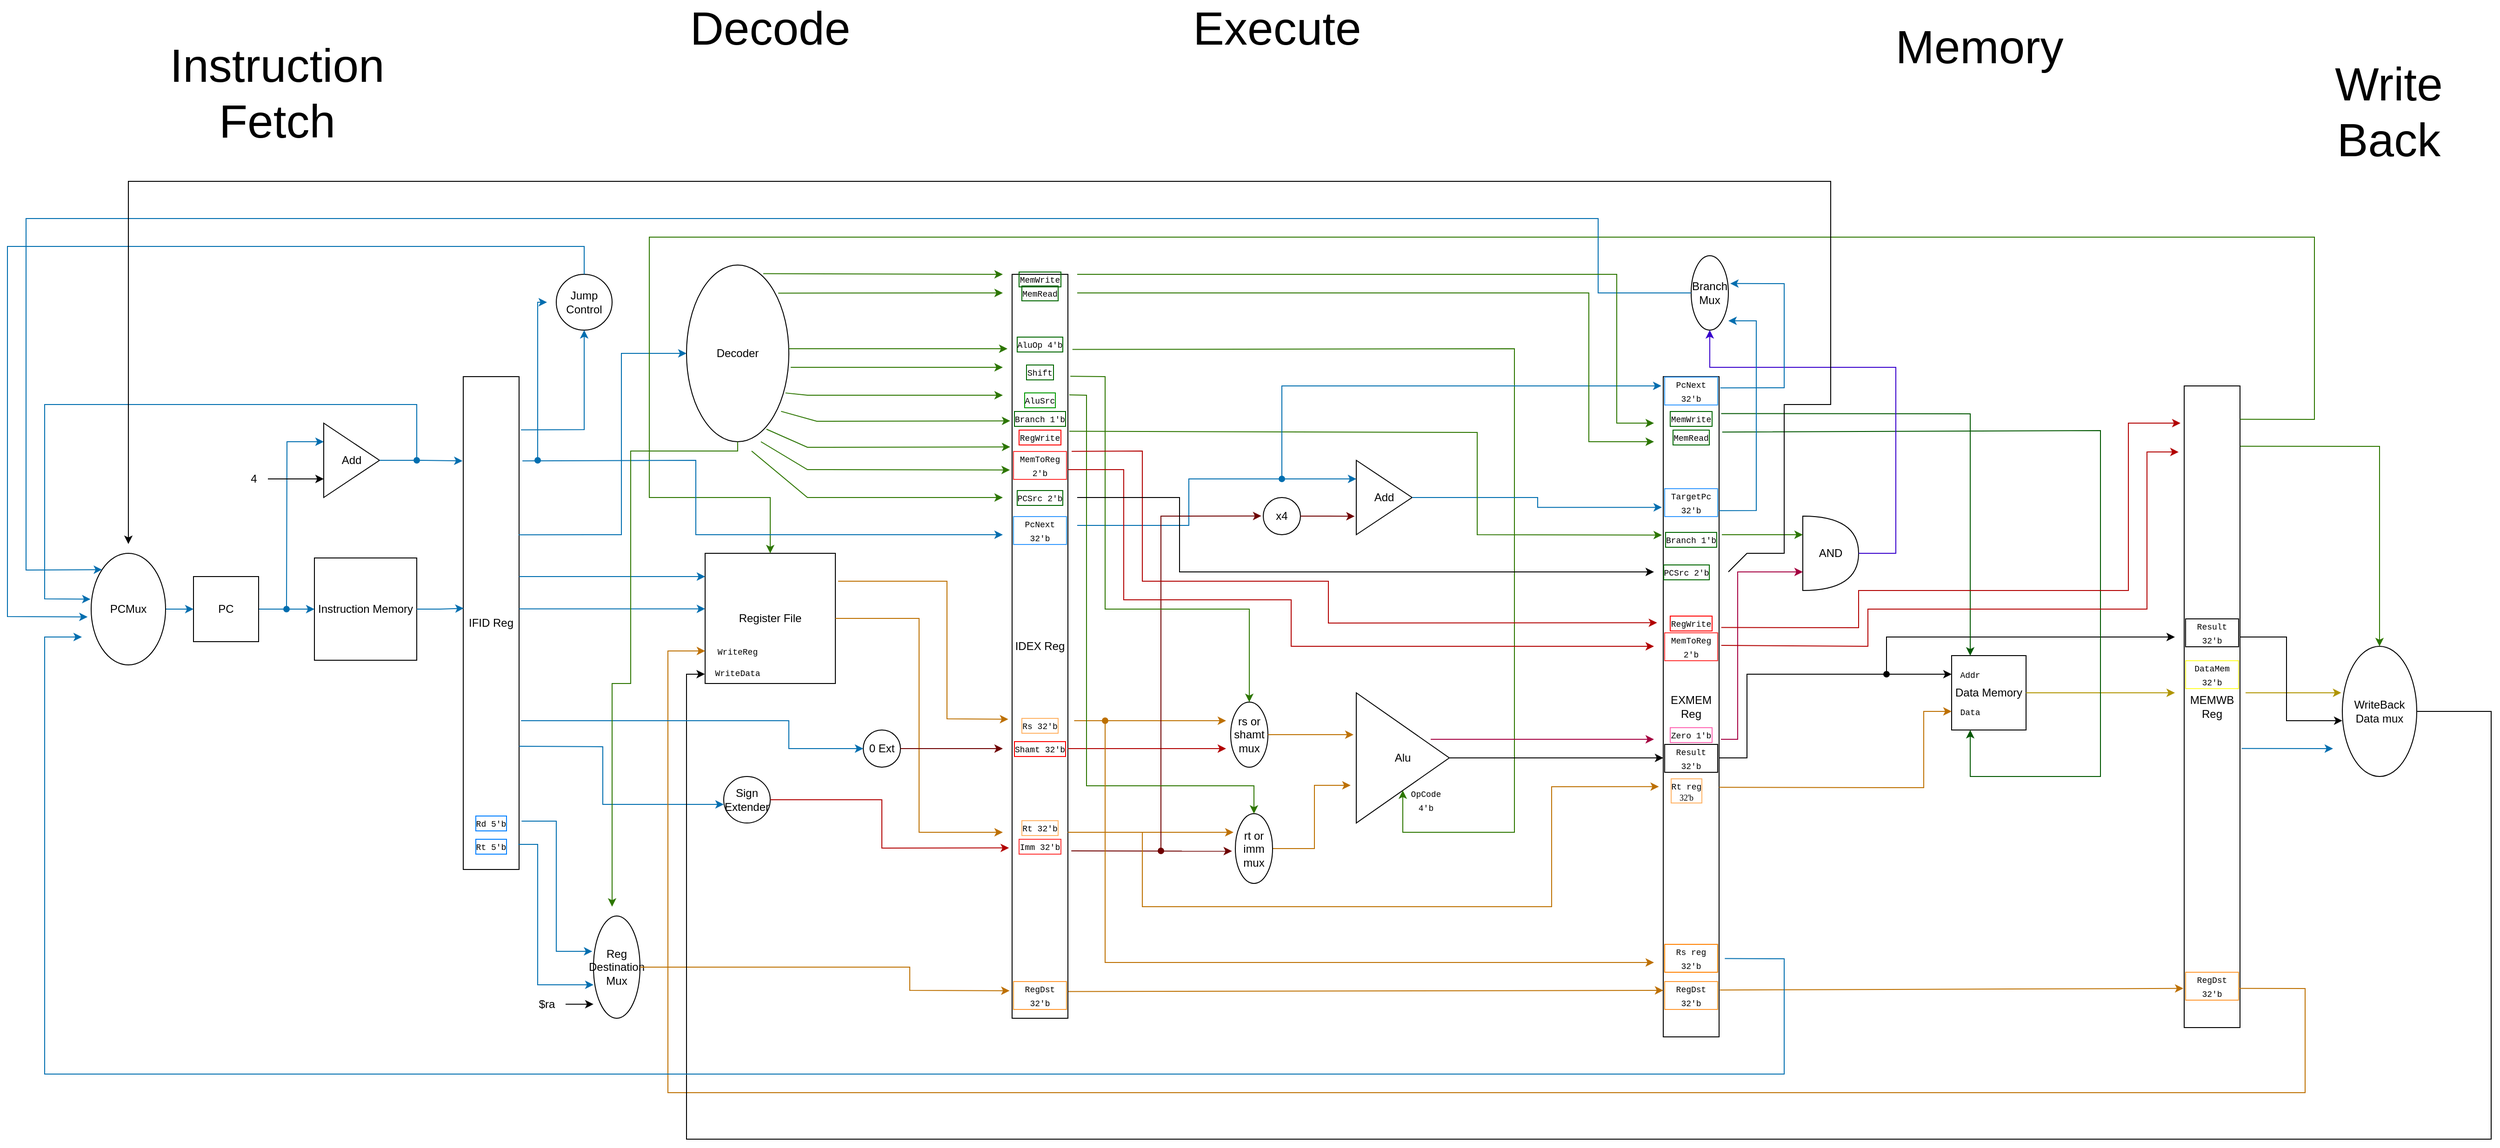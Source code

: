 <mxfile version="24.7.17">
  <diagram name="Page-1" id="n1oxfcXolz-onObx1pRa">
    <mxGraphModel dx="2570" dy="1928" grid="1" gridSize="10" guides="1" tooltips="1" connect="1" arrows="1" fold="1" page="1" pageScale="1" pageWidth="850" pageHeight="1100" math="0" shadow="0">
      <root>
        <mxCell id="0" />
        <mxCell id="1" parent="0" />
        <mxCell id="0IeqfxsVQHbe3LIM8bNj-39" style="edgeStyle=orthogonalEdgeStyle;rounded=0;orthogonalLoop=1;jettySize=auto;html=1;exitX=1;exitY=0.5;exitDx=0;exitDy=0;entryX=0;entryY=0.5;entryDx=0;entryDy=0;fillColor=#1ba1e2;strokeColor=#006EAF;" parent="1" source="0IeqfxsVQHbe3LIM8bNj-1" target="0IeqfxsVQHbe3LIM8bNj-2" edge="1">
          <mxGeometry relative="1" as="geometry" />
        </mxCell>
        <mxCell id="0IeqfxsVQHbe3LIM8bNj-1" value="PC" style="whiteSpace=wrap;html=1;aspect=fixed;" parent="1" vertex="1">
          <mxGeometry x="140" y="245" width="70" height="70" as="geometry" />
        </mxCell>
        <mxCell id="0IeqfxsVQHbe3LIM8bNj-2" value="Instruction Memory" style="whiteSpace=wrap;html=1;aspect=fixed;" parent="1" vertex="1">
          <mxGeometry x="270" y="225" width="110" height="110" as="geometry" />
        </mxCell>
        <mxCell id="0IeqfxsVQHbe3LIM8bNj-41" style="edgeStyle=orthogonalEdgeStyle;rounded=0;orthogonalLoop=1;jettySize=auto;html=1;exitX=0;exitY=0.25;exitDx=0;exitDy=0;endArrow=oval;endFill=1;startArrow=classic;startFill=1;fillColor=#1ba1e2;strokeColor=#006EAF;" parent="1" source="0IeqfxsVQHbe3LIM8bNj-3" edge="1">
          <mxGeometry relative="1" as="geometry">
            <mxPoint x="240" y="280" as="targetPoint" />
          </mxGeometry>
        </mxCell>
        <mxCell id="0IeqfxsVQHbe3LIM8bNj-42" style="edgeStyle=orthogonalEdgeStyle;rounded=0;orthogonalLoop=1;jettySize=auto;html=1;exitX=0;exitY=0.75;exitDx=0;exitDy=0;endArrow=none;endFill=0;startArrow=classic;startFill=1;" parent="1" source="0IeqfxsVQHbe3LIM8bNj-3" target="0IeqfxsVQHbe3LIM8bNj-43" edge="1">
          <mxGeometry relative="1" as="geometry">
            <mxPoint x="220" y="140.0" as="targetPoint" />
          </mxGeometry>
        </mxCell>
        <mxCell id="0IeqfxsVQHbe3LIM8bNj-3" value="Add" style="triangle;whiteSpace=wrap;html=1;" parent="1" vertex="1">
          <mxGeometry x="280" y="80" width="60" height="80" as="geometry" />
        </mxCell>
        <mxCell id="0IeqfxsVQHbe3LIM8bNj-44" style="edgeStyle=orthogonalEdgeStyle;rounded=0;orthogonalLoop=1;jettySize=auto;html=1;exitX=0.5;exitY=0;exitDx=0;exitDy=0;entryX=0;entryY=0.5;entryDx=0;entryDy=0;fillColor=#1ba1e2;strokeColor=#006EAF;" parent="1" source="0IeqfxsVQHbe3LIM8bNj-4" target="0IeqfxsVQHbe3LIM8bNj-1" edge="1">
          <mxGeometry relative="1" as="geometry" />
        </mxCell>
        <mxCell id="0IeqfxsVQHbe3LIM8bNj-4" value="PCMux" style="ellipse;whiteSpace=wrap;html=1;direction=south;" parent="1" vertex="1">
          <mxGeometry x="30" y="220" width="80" height="120" as="geometry" />
        </mxCell>
        <mxCell id="0IeqfxsVQHbe3LIM8bNj-6" value="IFID Reg" style="rounded=0;whiteSpace=wrap;html=1;direction=south;" parent="1" vertex="1">
          <mxGeometry x="430" y="30" width="60" height="530" as="geometry" />
        </mxCell>
        <mxCell id="0IeqfxsVQHbe3LIM8bNj-7" value="Register File" style="whiteSpace=wrap;html=1;aspect=fixed;" parent="1" vertex="1">
          <mxGeometry x="690" y="220" width="140" height="140" as="geometry" />
        </mxCell>
        <mxCell id="0IeqfxsVQHbe3LIM8bNj-8" value="Sign Extender" style="ellipse;whiteSpace=wrap;html=1;aspect=fixed;" parent="1" vertex="1">
          <mxGeometry x="710" y="460" width="50" height="50" as="geometry" />
        </mxCell>
        <mxCell id="0IeqfxsVQHbe3LIM8bNj-9" value="Reg Destination Mux" style="ellipse;whiteSpace=wrap;html=1;direction=south;" parent="1" vertex="1">
          <mxGeometry x="570" y="610" width="50" height="110" as="geometry" />
        </mxCell>
        <mxCell id="0IeqfxsVQHbe3LIM8bNj-11" value="Decoder" style="ellipse;whiteSpace=wrap;html=1;direction=south;" parent="1" vertex="1">
          <mxGeometry x="670" y="-90" width="110" height="190" as="geometry" />
        </mxCell>
        <mxCell id="0IeqfxsVQHbe3LIM8bNj-12" value="IDEX Reg" style="rounded=0;whiteSpace=wrap;html=1;direction=south;" parent="1" vertex="1">
          <mxGeometry x="1020" y="-80" width="60" height="800" as="geometry" />
        </mxCell>
        <mxCell id="0IeqfxsVQHbe3LIM8bNj-13" value="Add" style="triangle;whiteSpace=wrap;html=1;" parent="1" vertex="1">
          <mxGeometry x="1390" y="120" width="60" height="80" as="geometry" />
        </mxCell>
        <mxCell id="0IeqfxsVQHbe3LIM8bNj-14" value="Alu" style="triangle;whiteSpace=wrap;html=1;" parent="1" vertex="1">
          <mxGeometry x="1390" y="370" width="100" height="140" as="geometry" />
        </mxCell>
        <mxCell id="0IeqfxsVQHbe3LIM8bNj-68" style="edgeStyle=orthogonalEdgeStyle;rounded=0;orthogonalLoop=1;jettySize=auto;html=1;exitX=0.5;exitY=0;exitDx=0;exitDy=0;entryX=-0.061;entryY=0.711;entryDx=0;entryDy=0;entryPerimeter=0;fillColor=#f0a30a;strokeColor=#BD7000;" parent="1" source="0IeqfxsVQHbe3LIM8bNj-16" target="0IeqfxsVQHbe3LIM8bNj-14" edge="1">
          <mxGeometry relative="1" as="geometry">
            <mxPoint x="1340" y="470" as="targetPoint" />
          </mxGeometry>
        </mxCell>
        <mxCell id="0IeqfxsVQHbe3LIM8bNj-16" value="rt or imm mux" style="ellipse;whiteSpace=wrap;html=1;direction=south;" parent="1" vertex="1">
          <mxGeometry x="1260" y="500" width="40" height="75" as="geometry" />
        </mxCell>
        <mxCell id="0IeqfxsVQHbe3LIM8bNj-17" value="rs or shamt mux" style="ellipse;whiteSpace=wrap;html=1;direction=south;" parent="1" vertex="1">
          <mxGeometry x="1255" y="380" width="40" height="70" as="geometry" />
        </mxCell>
        <mxCell id="0IeqfxsVQHbe3LIM8bNj-18" value="x4" style="ellipse;whiteSpace=wrap;html=1;aspect=fixed;" parent="1" vertex="1">
          <mxGeometry x="1290" y="160" width="40" height="40" as="geometry" />
        </mxCell>
        <mxCell id="0IeqfxsVQHbe3LIM8bNj-20" value="EXMEM Reg" style="rounded=0;whiteSpace=wrap;html=1;direction=south;" parent="1" vertex="1">
          <mxGeometry x="1720" y="30" width="60" height="710" as="geometry" />
        </mxCell>
        <mxCell id="0IeqfxsVQHbe3LIM8bNj-21" value="Data Memory" style="whiteSpace=wrap;html=1;aspect=fixed;" parent="1" vertex="1">
          <mxGeometry x="2030" y="330" width="80" height="80" as="geometry" />
        </mxCell>
        <mxCell id="0IeqfxsVQHbe3LIM8bNj-24" value="AND" style="shape=or;whiteSpace=wrap;html=1;" parent="1" vertex="1">
          <mxGeometry x="1870" y="180" width="60" height="80" as="geometry" />
        </mxCell>
        <mxCell id="0IeqfxsVQHbe3LIM8bNj-26" value="MEMWB Reg" style="rounded=0;whiteSpace=wrap;html=1;direction=south;" parent="1" vertex="1">
          <mxGeometry x="2280" y="40" width="60" height="690" as="geometry" />
        </mxCell>
        <mxCell id="0IeqfxsVQHbe3LIM8bNj-27" value="WriteBack Data mux" style="ellipse;whiteSpace=wrap;html=1;direction=south;" parent="1" vertex="1">
          <mxGeometry x="2450" y="320" width="80" height="140" as="geometry" />
        </mxCell>
        <mxCell id="0IeqfxsVQHbe3LIM8bNj-28" value="&lt;font style=&quot;font-size: 50px;&quot;&gt;Instruction Fetch&lt;/font&gt;&lt;span style=&quot;color: rgba(0, 0, 0, 0); font-family: monospace; font-size: 0px; text-align: start; text-wrap: nowrap;&quot;&gt;%3CmxGraphModel%3E%3Croot%3E%3CmxCell%20id%3D%220%22%2F%3E%3CmxCell%20id%3D%221%22%20parent%3D%220%22%2F%3E%3CmxCell%20id%3D%222%22%20value%3D%22%22%20style%3D%22ellipse%3BwhiteSpace%3Dwrap%3Bhtml%3D1%3Bdirection%3Dsouth%3B%22%20vertex%3D%221%22%20parent%3D%221%22%3E%3CmxGeometry%20x%3D%221250%22%20y%3D%22320%22%20width%3D%2250%22%20height%3D%2290%22%20as%3D%22geometry%22%2F%3E%3C%2FmxCell%3E%3C%2Froot%3E%3C%2FmxGraphModel%3E&lt;/span&gt;" style="text;html=1;align=center;verticalAlign=middle;whiteSpace=wrap;rounded=0;" parent="1" vertex="1">
          <mxGeometry x="200" y="-290" width="60" height="30" as="geometry" />
        </mxCell>
        <mxCell id="0IeqfxsVQHbe3LIM8bNj-29" value="&lt;span style=&quot;font-size: 50px;&quot;&gt;Decode&lt;/span&gt;" style="text;html=1;align=center;verticalAlign=middle;whiteSpace=wrap;rounded=0;" parent="1" vertex="1">
          <mxGeometry x="730" y="-360" width="60" height="30" as="geometry" />
        </mxCell>
        <mxCell id="0IeqfxsVQHbe3LIM8bNj-31" value="&lt;span style=&quot;font-size: 50px;&quot;&gt;Execute&lt;/span&gt;" style="text;html=1;align=center;verticalAlign=middle;whiteSpace=wrap;rounded=0;" parent="1" vertex="1">
          <mxGeometry x="1275" y="-360" width="60" height="30" as="geometry" />
        </mxCell>
        <mxCell id="0IeqfxsVQHbe3LIM8bNj-32" value="&lt;span style=&quot;font-size: 50px;&quot;&gt;Memory&lt;/span&gt;" style="text;html=1;align=center;verticalAlign=middle;whiteSpace=wrap;rounded=0;" parent="1" vertex="1">
          <mxGeometry x="2030" y="-340" width="60" height="30" as="geometry" />
        </mxCell>
        <mxCell id="0IeqfxsVQHbe3LIM8bNj-35" value="&lt;span style=&quot;font-size: 50px;&quot;&gt;Write Back&lt;/span&gt;" style="text;html=1;align=center;verticalAlign=middle;whiteSpace=wrap;rounded=0;" parent="1" vertex="1">
          <mxGeometry x="2470" y="-270" width="60" height="30" as="geometry" />
        </mxCell>
        <mxCell id="0IeqfxsVQHbe3LIM8bNj-43" value="4" style="text;html=1;align=center;verticalAlign=middle;whiteSpace=wrap;rounded=0;" parent="1" vertex="1">
          <mxGeometry x="190" y="130" width="30" height="20" as="geometry" />
        </mxCell>
        <mxCell id="0IeqfxsVQHbe3LIM8bNj-45" style="edgeStyle=orthogonalEdgeStyle;rounded=0;orthogonalLoop=1;jettySize=auto;html=1;exitX=1;exitY=0.5;exitDx=0;exitDy=0;entryX=0.47;entryY=0.993;entryDx=0;entryDy=0;entryPerimeter=0;fillColor=#1ba1e2;strokeColor=#006EAF;" parent="1" source="0IeqfxsVQHbe3LIM8bNj-2" target="0IeqfxsVQHbe3LIM8bNj-6" edge="1">
          <mxGeometry relative="1" as="geometry" />
        </mxCell>
        <mxCell id="0IeqfxsVQHbe3LIM8bNj-46" style="edgeStyle=orthogonalEdgeStyle;rounded=0;orthogonalLoop=1;jettySize=auto;html=1;exitX=1;exitY=0.5;exitDx=0;exitDy=0;entryX=0.171;entryY=1.014;entryDx=0;entryDy=0;entryPerimeter=0;fillColor=#1ba1e2;strokeColor=#006EAF;" parent="1" source="0IeqfxsVQHbe3LIM8bNj-3" target="0IeqfxsVQHbe3LIM8bNj-6" edge="1">
          <mxGeometry relative="1" as="geometry" />
        </mxCell>
        <mxCell id="0IeqfxsVQHbe3LIM8bNj-47" value="" style="endArrow=classic;html=1;rounded=0;fillColor=#1ba1e2;strokeColor=#006EAF;" parent="1" edge="1">
          <mxGeometry width="50" height="50" relative="1" as="geometry">
            <mxPoint x="490" y="245" as="sourcePoint" />
            <mxPoint x="690" y="245" as="targetPoint" />
          </mxGeometry>
        </mxCell>
        <mxCell id="0IeqfxsVQHbe3LIM8bNj-48" value="" style="endArrow=classic;html=1;rounded=0;fillColor=#1ba1e2;strokeColor=#006EAF;" parent="1" edge="1">
          <mxGeometry width="50" height="50" relative="1" as="geometry">
            <mxPoint x="490" y="279.7" as="sourcePoint" />
            <mxPoint x="690" y="279.7" as="targetPoint" />
          </mxGeometry>
        </mxCell>
        <mxCell id="0IeqfxsVQHbe3LIM8bNj-49" value="" style="endArrow=classic;html=1;rounded=0;exitX=0.902;exitY=-0.045;exitDx=0;exitDy=0;exitPerimeter=0;entryX=0.346;entryY=1.026;entryDx=0;entryDy=0;entryPerimeter=0;fillColor=#1ba1e2;strokeColor=#006EAF;" parent="1" source="0IeqfxsVQHbe3LIM8bNj-6" target="0IeqfxsVQHbe3LIM8bNj-9" edge="1">
          <mxGeometry width="50" height="50" relative="1" as="geometry">
            <mxPoint x="650" y="530" as="sourcePoint" />
            <mxPoint x="700" y="480" as="targetPoint" />
            <Array as="points">
              <mxPoint x="530" y="508" />
              <mxPoint x="530" y="648" />
            </Array>
          </mxGeometry>
        </mxCell>
        <mxCell id="0IeqfxsVQHbe3LIM8bNj-50" value="" style="endArrow=classic;html=1;rounded=0;exitX=0.949;exitY=0.014;exitDx=0;exitDy=0;exitPerimeter=0;fillColor=#1ba1e2;strokeColor=#006EAF;" parent="1" source="0IeqfxsVQHbe3LIM8bNj-6" edge="1">
          <mxGeometry width="50" height="50" relative="1" as="geometry">
            <mxPoint x="490" y="550" as="sourcePoint" />
            <mxPoint x="570" y="684" as="targetPoint" />
            <Array as="points">
              <mxPoint x="510" y="533" />
              <mxPoint x="510" y="684" />
            </Array>
          </mxGeometry>
        </mxCell>
        <mxCell id="0IeqfxsVQHbe3LIM8bNj-52" value="$ra" style="text;html=1;align=center;verticalAlign=middle;whiteSpace=wrap;rounded=0;" parent="1" vertex="1">
          <mxGeometry x="490" y="690" width="60" height="30" as="geometry" />
        </mxCell>
        <mxCell id="0IeqfxsVQHbe3LIM8bNj-53" value="" style="endArrow=classic;html=1;rounded=0;entryX=0;entryY=1;entryDx=0;entryDy=0;" parent="1" edge="1">
          <mxGeometry width="50" height="50" relative="1" as="geometry">
            <mxPoint x="540" y="704.83" as="sourcePoint" />
            <mxPoint x="570" y="704.83" as="targetPoint" />
            <Array as="points">
              <mxPoint x="550" y="704.83" />
            </Array>
          </mxGeometry>
        </mxCell>
        <mxCell id="0IeqfxsVQHbe3LIM8bNj-54" value="" style="endArrow=classic;html=1;rounded=0;exitX=0.75;exitY=0;exitDx=0;exitDy=0;fillColor=#1ba1e2;strokeColor=#006EAF;" parent="1" source="0IeqfxsVQHbe3LIM8bNj-6" edge="1">
          <mxGeometry width="50" height="50" relative="1" as="geometry">
            <mxPoint x="660" y="540" as="sourcePoint" />
            <mxPoint x="710" y="490" as="targetPoint" />
            <Array as="points">
              <mxPoint x="580" y="428" />
              <mxPoint x="580" y="490" />
            </Array>
          </mxGeometry>
        </mxCell>
        <mxCell id="0IeqfxsVQHbe3LIM8bNj-57" style="edgeStyle=orthogonalEdgeStyle;rounded=0;orthogonalLoop=1;jettySize=auto;html=1;exitX=1;exitY=0.5;exitDx=0;exitDy=0;fillColor=#f0a30a;strokeColor=#BD7000;" parent="1" source="0IeqfxsVQHbe3LIM8bNj-7" edge="1">
          <mxGeometry relative="1" as="geometry">
            <mxPoint x="1010" y="520" as="targetPoint" />
            <Array as="points">
              <mxPoint x="920" y="290" />
              <mxPoint x="920" y="520" />
            </Array>
          </mxGeometry>
        </mxCell>
        <mxCell id="0IeqfxsVQHbe3LIM8bNj-58" value="" style="endArrow=classic;html=1;rounded=0;fillColor=#60a917;strokeColor=#2D7600;exitX=0.049;exitY=0.25;exitDx=0;exitDy=0;exitPerimeter=0;" parent="1" source="0IeqfxsVQHbe3LIM8bNj-11" edge="1">
          <mxGeometry width="50" height="50" relative="1" as="geometry">
            <mxPoint x="790" y="-80" as="sourcePoint" />
            <mxPoint x="1010" y="-80" as="targetPoint" />
            <Array as="points" />
          </mxGeometry>
        </mxCell>
        <mxCell id="0IeqfxsVQHbe3LIM8bNj-59" value="" style="endArrow=classic;html=1;rounded=0;exitX=0.159;exitY=0.104;exitDx=0;exitDy=0;fillColor=#60a917;strokeColor=#2D7600;exitPerimeter=0;" parent="1" source="0IeqfxsVQHbe3LIM8bNj-11" edge="1">
          <mxGeometry width="50" height="50" relative="1" as="geometry">
            <mxPoint x="780" y="10" as="sourcePoint" />
            <mxPoint x="1010" y="-60" as="targetPoint" />
          </mxGeometry>
        </mxCell>
        <mxCell id="0IeqfxsVQHbe3LIM8bNj-62" value="" style="endArrow=classic;html=1;rounded=0;fillColor=#60a917;strokeColor=#2D7600;" parent="1" edge="1">
          <mxGeometry width="50" height="50" relative="1" as="geometry">
            <mxPoint x="780" as="sourcePoint" />
            <mxPoint x="1015" as="targetPoint" />
          </mxGeometry>
        </mxCell>
        <mxCell id="0IeqfxsVQHbe3LIM8bNj-63" value="" style="endArrow=classic;html=1;rounded=0;fillColor=#60a917;strokeColor=#2D7600;" parent="1" edge="1">
          <mxGeometry width="50" height="50" relative="1" as="geometry">
            <mxPoint x="782" y="20" as="sourcePoint" />
            <mxPoint x="1010" y="20" as="targetPoint" />
          </mxGeometry>
        </mxCell>
        <mxCell id="0IeqfxsVQHbe3LIM8bNj-64" value="" style="endArrow=classic;html=1;rounded=0;exitX=0.828;exitY=0.076;exitDx=0;exitDy=0;exitPerimeter=0;entryX=0.197;entryY=1.033;entryDx=0;entryDy=0;entryPerimeter=0;fillColor=#60a917;strokeColor=#2D7600;" parent="1" source="0IeqfxsVQHbe3LIM8bNj-11" target="0IeqfxsVQHbe3LIM8bNj-12" edge="1">
          <mxGeometry width="50" height="50" relative="1" as="geometry">
            <mxPoint x="830" y="60" as="sourcePoint" />
            <mxPoint x="880" y="10" as="targetPoint" />
            <Array as="points">
              <mxPoint x="810" y="78" />
            </Array>
          </mxGeometry>
        </mxCell>
        <mxCell id="0IeqfxsVQHbe3LIM8bNj-65" value="" style="endArrow=classic;html=1;rounded=0;exitX=0.929;exitY=0.219;exitDx=0;exitDy=0;exitPerimeter=0;entryX=0.232;entryY=1.033;entryDx=0;entryDy=0;entryPerimeter=0;fillColor=#60a917;strokeColor=#2D7600;" parent="1" source="0IeqfxsVQHbe3LIM8bNj-11" target="0IeqfxsVQHbe3LIM8bNj-12" edge="1">
          <mxGeometry width="50" height="50" relative="1" as="geometry">
            <mxPoint x="792" y="56" as="sourcePoint" />
            <mxPoint x="890" y="20" as="targetPoint" />
            <Array as="points">
              <mxPoint x="800" y="106" />
            </Array>
          </mxGeometry>
        </mxCell>
        <mxCell id="0IeqfxsVQHbe3LIM8bNj-66" value="" style="endArrow=classic;html=1;rounded=0;entryX=0.263;entryY=1.04;entryDx=0;entryDy=0;entryPerimeter=0;fillColor=#60a917;strokeColor=#2D7600;" parent="1" target="0IeqfxsVQHbe3LIM8bNj-12" edge="1">
          <mxGeometry width="50" height="50" relative="1" as="geometry">
            <mxPoint x="750" y="100" as="sourcePoint" />
            <mxPoint x="900" y="30" as="targetPoint" />
            <Array as="points">
              <mxPoint x="800" y="130" />
            </Array>
          </mxGeometry>
        </mxCell>
        <mxCell id="0IeqfxsVQHbe3LIM8bNj-67" style="edgeStyle=orthogonalEdgeStyle;rounded=0;orthogonalLoop=1;jettySize=auto;html=1;exitX=0.5;exitY=0;exitDx=0;exitDy=0;fillColor=#f0a30a;strokeColor=#BD7000;" parent="1" source="0IeqfxsVQHbe3LIM8bNj-17" edge="1">
          <mxGeometry relative="1" as="geometry">
            <mxPoint x="1387" y="415" as="targetPoint" />
          </mxGeometry>
        </mxCell>
        <mxCell id="0IeqfxsVQHbe3LIM8bNj-70" value="" style="endArrow=classic;html=1;rounded=0;exitX=0.101;exitY=-0.081;exitDx=0;exitDy=0;exitPerimeter=0;entryX=0;entryY=0;entryDx=0;entryDy=0;fillColor=#60a917;strokeColor=#2D7600;" parent="1" source="0IeqfxsVQHbe3LIM8bNj-12" target="0IeqfxsVQHbe3LIM8bNj-193" edge="1">
          <mxGeometry width="50" height="50" relative="1" as="geometry">
            <mxPoint x="1220" y="250" as="sourcePoint" />
            <mxPoint x="1481.76" y="619.08" as="targetPoint" />
            <Array as="points">
              <mxPoint x="1560" />
              <mxPoint x="1560" y="520" />
              <mxPoint x="1440" y="520" />
            </Array>
          </mxGeometry>
        </mxCell>
        <mxCell id="0IeqfxsVQHbe3LIM8bNj-71" style="edgeStyle=orthogonalEdgeStyle;rounded=0;orthogonalLoop=1;jettySize=auto;html=1;exitX=1;exitY=0.5;exitDx=0;exitDy=0;" parent="1" source="0IeqfxsVQHbe3LIM8bNj-14" edge="1">
          <mxGeometry relative="1" as="geometry">
            <mxPoint x="1720" y="440" as="targetPoint" />
          </mxGeometry>
        </mxCell>
        <mxCell id="0IeqfxsVQHbe3LIM8bNj-72" value="" style="endArrow=classic;html=1;rounded=0;fillColor=#d80073;strokeColor=#A50040;" parent="1" edge="1">
          <mxGeometry width="50" height="50" relative="1" as="geometry">
            <mxPoint x="1470" y="420" as="sourcePoint" />
            <mxPoint x="1710" y="420" as="targetPoint" />
          </mxGeometry>
        </mxCell>
        <mxCell id="0IeqfxsVQHbe3LIM8bNj-73" style="edgeStyle=orthogonalEdgeStyle;rounded=0;orthogonalLoop=1;jettySize=auto;html=1;exitX=1;exitY=0.5;exitDx=0;exitDy=0;entryX=0.198;entryY=1.024;entryDx=0;entryDy=0;entryPerimeter=0;fillColor=#1ba1e2;strokeColor=#006EAF;" parent="1" source="0IeqfxsVQHbe3LIM8bNj-13" target="0IeqfxsVQHbe3LIM8bNj-20" edge="1">
          <mxGeometry relative="1" as="geometry" />
        </mxCell>
        <mxCell id="0IeqfxsVQHbe3LIM8bNj-75" style="edgeStyle=orthogonalEdgeStyle;rounded=0;orthogonalLoop=1;jettySize=auto;html=1;exitX=1;exitY=0.5;exitDx=0;exitDy=0;entryX=-0.029;entryY=0.753;entryDx=0;entryDy=0;entryPerimeter=0;fillColor=#a20025;strokeColor=#6F0000;" parent="1" source="0IeqfxsVQHbe3LIM8bNj-18" target="0IeqfxsVQHbe3LIM8bNj-13" edge="1">
          <mxGeometry relative="1" as="geometry" />
        </mxCell>
        <mxCell id="0IeqfxsVQHbe3LIM8bNj-76" value="" style="endArrow=classic;html=1;rounded=0;entryX=0;entryY=0.25;entryDx=0;entryDy=0;fillColor=#1ba1e2;strokeColor=#006EAF;" parent="1" target="0IeqfxsVQHbe3LIM8bNj-13" edge="1">
          <mxGeometry width="50" height="50" relative="1" as="geometry">
            <mxPoint x="1090" y="190" as="sourcePoint" />
            <mxPoint x="1320" y="220" as="targetPoint" />
            <Array as="points">
              <mxPoint x="1210" y="190" />
              <mxPoint x="1210" y="140" />
            </Array>
          </mxGeometry>
        </mxCell>
        <mxCell id="0IeqfxsVQHbe3LIM8bNj-77" value="" style="endArrow=classic;html=1;rounded=0;exitX=0.6;exitY=-0.112;exitDx=0;exitDy=0;exitPerimeter=0;fillColor=#f0a30a;strokeColor=#BD7000;" parent="1" source="0IeqfxsVQHbe3LIM8bNj-12" edge="1">
          <mxGeometry width="50" height="50" relative="1" as="geometry">
            <mxPoint x="1240" y="430" as="sourcePoint" />
            <mxPoint x="1250" y="400" as="targetPoint" />
          </mxGeometry>
        </mxCell>
        <mxCell id="0IeqfxsVQHbe3LIM8bNj-78" value="" style="endArrow=classic;html=1;rounded=0;fillColor=#e51400;strokeColor=#B20000;" parent="1" edge="1">
          <mxGeometry width="50" height="50" relative="1" as="geometry">
            <mxPoint x="1080" y="430" as="sourcePoint" />
            <mxPoint x="1250" y="430" as="targetPoint" />
          </mxGeometry>
        </mxCell>
        <mxCell id="0IeqfxsVQHbe3LIM8bNj-79" value="" style="endArrow=classic;html=1;rounded=0;fillColor=#f0a30a;strokeColor=#BD7000;" parent="1" edge="1">
          <mxGeometry width="50" height="50" relative="1" as="geometry">
            <mxPoint x="1080" y="520" as="sourcePoint" />
            <mxPoint x="1258" y="520" as="targetPoint" />
          </mxGeometry>
        </mxCell>
        <mxCell id="0IeqfxsVQHbe3LIM8bNj-80" value="" style="endArrow=classic;html=1;rounded=0;exitX=0.775;exitY=-0.061;exitDx=0;exitDy=0;exitPerimeter=0;entryX=0.537;entryY=1.091;entryDx=0;entryDy=0;entryPerimeter=0;fillColor=#a20025;strokeColor=#6F0000;" parent="1" source="0IeqfxsVQHbe3LIM8bNj-12" target="0IeqfxsVQHbe3LIM8bNj-16" edge="1">
          <mxGeometry width="50" height="50" relative="1" as="geometry">
            <mxPoint x="1100" y="570" as="sourcePoint" />
            <mxPoint x="1250" y="546" as="targetPoint" />
          </mxGeometry>
        </mxCell>
        <mxCell id="0IeqfxsVQHbe3LIM8bNj-81" value="" style="endArrow=classic;html=1;rounded=0;exitX=1;exitY=0.5;exitDx=0;exitDy=0;entryX=0.771;entryY=1.056;entryDx=0;entryDy=0;entryPerimeter=0;fillColor=#e51400;strokeColor=#B20000;" parent="1" source="0IeqfxsVQHbe3LIM8bNj-8" target="0IeqfxsVQHbe3LIM8bNj-12" edge="1">
          <mxGeometry width="50" height="50" relative="1" as="geometry">
            <mxPoint x="890" y="570" as="sourcePoint" />
            <mxPoint x="940" y="520" as="targetPoint" />
            <Array as="points">
              <mxPoint x="880" y="485" />
              <mxPoint x="880" y="537" />
            </Array>
          </mxGeometry>
        </mxCell>
        <mxCell id="0IeqfxsVQHbe3LIM8bNj-82" value="" style="endArrow=classic;html=1;rounded=0;exitX=0.5;exitY=0;exitDx=0;exitDy=0;entryX=0.963;entryY=1.046;entryDx=0;entryDy=0;entryPerimeter=0;fillColor=#f0a30a;strokeColor=#BD7000;" parent="1" source="0IeqfxsVQHbe3LIM8bNj-9" target="0IeqfxsVQHbe3LIM8bNj-12" edge="1">
          <mxGeometry width="50" height="50" relative="1" as="geometry">
            <mxPoint x="850" y="590" as="sourcePoint" />
            <mxPoint x="900" y="540" as="targetPoint" />
            <Array as="points">
              <mxPoint x="710" y="665" />
              <mxPoint x="910" y="665" />
              <mxPoint x="910" y="690" />
            </Array>
          </mxGeometry>
        </mxCell>
        <mxCell id="0IeqfxsVQHbe3LIM8bNj-85" value="" style="endArrow=classic;html=1;rounded=0;entryX=-0.051;entryY=0.496;entryDx=0;entryDy=0;startArrow=oval;startFill=1;entryPerimeter=0;fillColor=#a20025;strokeColor=#6F0000;" parent="1" target="0IeqfxsVQHbe3LIM8bNj-18" edge="1">
          <mxGeometry width="50" height="50" relative="1" as="geometry">
            <mxPoint x="1180" y="540" as="sourcePoint" />
            <mxPoint x="1300" y="390" as="targetPoint" />
            <Array as="points">
              <mxPoint x="1180" y="180" />
            </Array>
          </mxGeometry>
        </mxCell>
        <mxCell id="0IeqfxsVQHbe3LIM8bNj-89" value="" style="endArrow=classic;html=1;rounded=0;entryX=0;entryY=0.75;entryDx=0;entryDy=0;fillColor=#f0a30a;strokeColor=#BD7000;exitX=0.622;exitY=0;exitDx=0;exitDy=0;exitPerimeter=0;" parent="1" target="0IeqfxsVQHbe3LIM8bNj-21" edge="1" source="0IeqfxsVQHbe3LIM8bNj-20">
          <mxGeometry width="50" height="50" relative="1" as="geometry">
            <mxPoint x="1960" y="420" as="sourcePoint" />
            <mxPoint x="2010" y="370" as="targetPoint" />
            <Array as="points">
              <mxPoint x="2000" y="472" />
              <mxPoint x="2000" y="390" />
            </Array>
          </mxGeometry>
        </mxCell>
        <mxCell id="0IeqfxsVQHbe3LIM8bNj-90" value="" style="endArrow=classic;html=1;rounded=0;entryX=0;entryY=0.25;entryDx=0;entryDy=0;" parent="1" target="0IeqfxsVQHbe3LIM8bNj-21" edge="1">
          <mxGeometry width="50" height="50" relative="1" as="geometry">
            <mxPoint x="1780" y="440" as="sourcePoint" />
            <mxPoint x="1820" y="330" as="targetPoint" />
            <Array as="points">
              <mxPoint x="1810" y="440" />
              <mxPoint x="1810" y="350" />
              <mxPoint x="1880" y="350" />
            </Array>
          </mxGeometry>
        </mxCell>
        <mxCell id="0IeqfxsVQHbe3LIM8bNj-91" value="" style="endArrow=classic;html=1;rounded=0;fillColor=#e3c800;strokeColor=#B09500;" parent="1" edge="1">
          <mxGeometry width="50" height="50" relative="1" as="geometry">
            <mxPoint x="2110" y="370" as="sourcePoint" />
            <mxPoint x="2270" y="370" as="targetPoint" />
          </mxGeometry>
        </mxCell>
        <mxCell id="0IeqfxsVQHbe3LIM8bNj-92" value="" style="endArrow=classic;html=1;rounded=0;startArrow=oval;startFill=1;" parent="1" edge="1">
          <mxGeometry width="50" height="50" relative="1" as="geometry">
            <mxPoint x="1960" y="350" as="sourcePoint" />
            <mxPoint x="2270" y="310" as="targetPoint" />
            <Array as="points">
              <mxPoint x="1960" y="310" />
            </Array>
          </mxGeometry>
        </mxCell>
        <mxCell id="0IeqfxsVQHbe3LIM8bNj-93" value="" style="endArrow=classic;html=1;rounded=0;entryX=0;entryY=0.75;entryDx=0;entryDy=0;entryPerimeter=0;fillColor=#d80073;strokeColor=#A50040;" parent="1" target="0IeqfxsVQHbe3LIM8bNj-24" edge="1">
          <mxGeometry width="50" height="50" relative="1" as="geometry">
            <mxPoint x="1782" y="420" as="sourcePoint" />
            <mxPoint x="1740" y="290" as="targetPoint" />
            <Array as="points">
              <mxPoint x="1800" y="420" />
              <mxPoint x="1800" y="240" />
            </Array>
          </mxGeometry>
        </mxCell>
        <mxCell id="0IeqfxsVQHbe3LIM8bNj-94" value="" style="endArrow=classic;html=1;rounded=0;entryX=0;entryY=0.25;entryDx=0;entryDy=0;entryPerimeter=0;fillColor=#60a917;strokeColor=#2D7600;" parent="1" target="0IeqfxsVQHbe3LIM8bNj-24" edge="1">
          <mxGeometry width="50" height="50" relative="1" as="geometry">
            <mxPoint x="1783" y="200" as="sourcePoint" />
            <mxPoint x="1800" y="180" as="targetPoint" />
          </mxGeometry>
        </mxCell>
        <mxCell id="0IeqfxsVQHbe3LIM8bNj-95" value="" style="endArrow=classic;html=1;rounded=0;entryX=0.357;entryY=1.014;entryDx=0;entryDy=0;entryPerimeter=0;fillColor=#e3c800;strokeColor=#B09500;" parent="1" target="0IeqfxsVQHbe3LIM8bNj-27" edge="1">
          <mxGeometry width="50" height="50" relative="1" as="geometry">
            <mxPoint x="2346" y="370" as="sourcePoint" />
            <mxPoint x="2310" y="340" as="targetPoint" />
          </mxGeometry>
        </mxCell>
        <mxCell id="0IeqfxsVQHbe3LIM8bNj-96" value="" style="endArrow=classic;html=1;rounded=0;entryX=0.571;entryY=1;entryDx=0;entryDy=0;entryPerimeter=0;" parent="1" target="0IeqfxsVQHbe3LIM8bNj-27" edge="1">
          <mxGeometry width="50" height="50" relative="1" as="geometry">
            <mxPoint x="2340" y="310" as="sourcePoint" />
            <mxPoint x="2390" y="260" as="targetPoint" />
            <Array as="points">
              <mxPoint x="2390" y="310" />
              <mxPoint x="2390" y="400" />
            </Array>
          </mxGeometry>
        </mxCell>
        <mxCell id="0IeqfxsVQHbe3LIM8bNj-98" value="" style="endArrow=classic;html=1;rounded=0;exitX=0.565;exitY=-0.028;exitDx=0;exitDy=0;exitPerimeter=0;fillColor=#1ba1e2;strokeColor=#006EAF;" parent="1" source="0IeqfxsVQHbe3LIM8bNj-26" edge="1">
          <mxGeometry width="50" height="50" relative="1" as="geometry">
            <mxPoint x="2290" y="490" as="sourcePoint" />
            <mxPoint x="2440" y="430" as="targetPoint" />
          </mxGeometry>
        </mxCell>
        <mxCell id="0IeqfxsVQHbe3LIM8bNj-101" value="" style="endArrow=classic;html=1;rounded=0;exitX=0.321;exitY=0.01;exitDx=0;exitDy=0;exitPerimeter=0;entryX=0.5;entryY=1;entryDx=0;entryDy=0;fillColor=#1ba1e2;strokeColor=#006EAF;" parent="1" source="0IeqfxsVQHbe3LIM8bNj-6" target="0IeqfxsVQHbe3LIM8bNj-11" edge="1">
          <mxGeometry width="50" height="50" relative="1" as="geometry">
            <mxPoint x="600" y="200" as="sourcePoint" />
            <mxPoint x="650" y="150" as="targetPoint" />
            <Array as="points">
              <mxPoint x="600" y="200" />
              <mxPoint x="600" y="5" />
            </Array>
          </mxGeometry>
        </mxCell>
        <mxCell id="0IeqfxsVQHbe3LIM8bNj-102" value="" style="endArrow=classic;html=1;rounded=0;exitX=0.724;exitY=0.033;exitDx=0;exitDy=0;exitPerimeter=0;fillColor=#60a917;strokeColor=#2D7600;" parent="1" source="0IeqfxsVQHbe3LIM8bNj-11" edge="1">
          <mxGeometry width="50" height="50" relative="1" as="geometry">
            <mxPoint x="840" y="40" as="sourcePoint" />
            <mxPoint x="1010" y="50" as="targetPoint" />
            <Array as="points">
              <mxPoint x="800" y="50" />
            </Array>
          </mxGeometry>
        </mxCell>
        <mxCell id="0IeqfxsVQHbe3LIM8bNj-103" value="" style="endArrow=classic;html=1;rounded=0;exitX=0.137;exitY=-0.044;exitDx=0;exitDy=0;exitPerimeter=0;entryX=0;entryY=0.5;entryDx=0;entryDy=0;fillColor=#60a917;strokeColor=#2D7600;" parent="1" source="0IeqfxsVQHbe3LIM8bNj-12" target="0IeqfxsVQHbe3LIM8bNj-17" edge="1">
          <mxGeometry width="50" height="50" relative="1" as="geometry">
            <mxPoint x="1140" y="320" as="sourcePoint" />
            <mxPoint x="1190" y="270" as="targetPoint" />
            <Array as="points">
              <mxPoint x="1120" y="30" />
              <mxPoint x="1120" y="280" />
              <mxPoint x="1275" y="280" />
            </Array>
          </mxGeometry>
        </mxCell>
        <mxCell id="0IeqfxsVQHbe3LIM8bNj-104" value="" style="endArrow=classic;html=1;rounded=0;entryX=0;entryY=0.5;entryDx=0;entryDy=0;exitX=0.162;exitY=-0.024;exitDx=0;exitDy=0;exitPerimeter=0;fillColor=#60a917;strokeColor=#2D7600;" parent="1" source="0IeqfxsVQHbe3LIM8bNj-12" target="0IeqfxsVQHbe3LIM8bNj-16" edge="1">
          <mxGeometry width="50" height="50" relative="1" as="geometry">
            <mxPoint x="1140" y="370" as="sourcePoint" />
            <mxPoint x="1190" y="320" as="targetPoint" />
            <Array as="points">
              <mxPoint x="1100" y="50" />
              <mxPoint x="1100" y="470" />
              <mxPoint x="1280" y="470" />
            </Array>
          </mxGeometry>
        </mxCell>
        <mxCell id="0IeqfxsVQHbe3LIM8bNj-105" value="" style="endArrow=classic;html=1;rounded=0;entryX=0.5;entryY=0;entryDx=0;entryDy=0;exitX=0.052;exitY=0;exitDx=0;exitDy=0;exitPerimeter=0;fillColor=#60a917;strokeColor=#2D7600;" parent="1" source="0IeqfxsVQHbe3LIM8bNj-26" target="0IeqfxsVQHbe3LIM8bNj-7" edge="1">
          <mxGeometry width="50" height="50" relative="1" as="geometry">
            <mxPoint x="1380" y="-40" as="sourcePoint" />
            <mxPoint x="970" y="110" as="targetPoint" />
            <Array as="points">
              <mxPoint x="2420" y="76" />
              <mxPoint x="2420" y="-120" />
              <mxPoint x="630" y="-120" />
              <mxPoint x="630" y="160" />
              <mxPoint x="760" y="160" />
            </Array>
          </mxGeometry>
        </mxCell>
        <mxCell id="0IeqfxsVQHbe3LIM8bNj-106" value="" style="endArrow=classic;html=1;rounded=0;entryX=0.25;entryY=0;entryDx=0;entryDy=0;exitX=1.038;exitY=0.323;exitDx=0;exitDy=0;exitPerimeter=0;fillColor=#008a00;strokeColor=#005700;" parent="1" source="0IeqfxsVQHbe3LIM8bNj-145" target="0IeqfxsVQHbe3LIM8bNj-21" edge="1">
          <mxGeometry width="50" height="50" relative="1" as="geometry">
            <mxPoint x="1940" y="330" as="sourcePoint" />
            <mxPoint x="1990" y="280" as="targetPoint" />
            <Array as="points">
              <mxPoint x="2050" y="70" />
            </Array>
          </mxGeometry>
        </mxCell>
        <mxCell id="0IeqfxsVQHbe3LIM8bNj-107" value="" style="endArrow=classic;html=1;rounded=0;entryX=0.25;entryY=1;entryDx=0;entryDy=0;exitX=0.084;exitY=-0.056;exitDx=0;exitDy=0;exitPerimeter=0;fillColor=#008a00;strokeColor=#005700;" parent="1" source="0IeqfxsVQHbe3LIM8bNj-20" target="0IeqfxsVQHbe3LIM8bNj-21" edge="1">
          <mxGeometry width="50" height="50" relative="1" as="geometry">
            <mxPoint x="1940" y="330" as="sourcePoint" />
            <mxPoint x="1990" y="280" as="targetPoint" />
            <Array as="points">
              <mxPoint x="2190" y="88" />
              <mxPoint x="2190" y="460" />
              <mxPoint x="2050" y="460" />
            </Array>
          </mxGeometry>
        </mxCell>
        <mxCell id="0IeqfxsVQHbe3LIM8bNj-110" value="" style="endArrow=classic;html=1;rounded=0;entryX=0;entryY=0.5;entryDx=0;entryDy=0;exitX=0.094;exitY=-0.007;exitDx=0;exitDy=0;exitPerimeter=0;fillColor=#60a917;strokeColor=#2D7600;" parent="1" source="0IeqfxsVQHbe3LIM8bNj-26" target="0IeqfxsVQHbe3LIM8bNj-27" edge="1">
          <mxGeometry width="50" height="50" relative="1" as="geometry">
            <mxPoint x="2080" y="320" as="sourcePoint" />
            <mxPoint x="2130" y="270" as="targetPoint" />
            <Array as="points">
              <mxPoint x="2490" y="105" />
            </Array>
          </mxGeometry>
        </mxCell>
        <mxCell id="0IeqfxsVQHbe3LIM8bNj-111" value="" style="endArrow=classic;html=1;rounded=0;exitX=0.964;exitY=-0.007;exitDx=0;exitDy=0;exitPerimeter=0;fillColor=#f0a30a;strokeColor=#BD7000;" parent="1" source="0IeqfxsVQHbe3LIM8bNj-12" edge="1">
          <mxGeometry width="50" height="50" relative="1" as="geometry">
            <mxPoint x="1100" y="560" as="sourcePoint" />
            <mxPoint x="1720" y="690" as="targetPoint" />
          </mxGeometry>
        </mxCell>
        <mxCell id="0IeqfxsVQHbe3LIM8bNj-112" value="" style="endArrow=classic;html=1;rounded=0;entryX=0.939;entryY=1.015;entryDx=0;entryDy=0;entryPerimeter=0;exitX=0.929;exitY=-0.014;exitDx=0;exitDy=0;exitPerimeter=0;fillColor=#f0a30a;strokeColor=#BD7000;" parent="1" source="0IeqfxsVQHbe3LIM8bNj-20" target="0IeqfxsVQHbe3LIM8bNj-26" edge="1">
          <mxGeometry width="50" height="50" relative="1" as="geometry">
            <mxPoint x="1790" y="690" as="sourcePoint" />
            <mxPoint x="2030" y="510" as="targetPoint" />
          </mxGeometry>
        </mxCell>
        <mxCell id="0IeqfxsVQHbe3LIM8bNj-113" value="" style="endArrow=classic;html=1;rounded=0;exitX=0.939;exitY=0.014;exitDx=0;exitDy=0;exitPerimeter=0;entryX=0;entryY=0.75;entryDx=0;entryDy=0;fillColor=#f0a30a;strokeColor=#BD7000;" parent="1" source="0IeqfxsVQHbe3LIM8bNj-26" target="0IeqfxsVQHbe3LIM8bNj-7" edge="1">
          <mxGeometry width="50" height="50" relative="1" as="geometry">
            <mxPoint x="1850" y="610" as="sourcePoint" />
            <mxPoint x="1900" y="560" as="targetPoint" />
            <Array as="points">
              <mxPoint x="2410" y="688" />
              <mxPoint x="2410" y="800" />
              <mxPoint x="650" y="800" />
              <mxPoint x="650" y="325" />
            </Array>
          </mxGeometry>
        </mxCell>
        <mxCell id="0IeqfxsVQHbe3LIM8bNj-114" value="" style="endArrow=classic;html=1;rounded=0;exitX=0.5;exitY=0;exitDx=0;exitDy=0;entryX=-0.002;entryY=0.928;entryDx=0;entryDy=0;entryPerimeter=0;" parent="1" source="0IeqfxsVQHbe3LIM8bNj-27" target="0IeqfxsVQHbe3LIM8bNj-7" edge="1">
          <mxGeometry width="50" height="50" relative="1" as="geometry">
            <mxPoint x="1960" y="630" as="sourcePoint" />
            <mxPoint x="2010" y="580" as="targetPoint" />
            <Array as="points">
              <mxPoint x="2610" y="390" />
              <mxPoint x="2610" y="850" />
              <mxPoint x="670" y="850" />
              <mxPoint x="670" y="350" />
            </Array>
          </mxGeometry>
        </mxCell>
        <mxCell id="0IeqfxsVQHbe3LIM8bNj-116" value="" style="endArrow=classic;html=1;rounded=0;exitX=0.171;exitY=-0.06;exitDx=0;exitDy=0;exitPerimeter=0;fillColor=#1ba1e2;strokeColor=#006EAF;" parent="1" source="0IeqfxsVQHbe3LIM8bNj-6" edge="1">
          <mxGeometry width="50" height="50" relative="1" as="geometry">
            <mxPoint x="830" y="280" as="sourcePoint" />
            <mxPoint x="1010" y="200" as="targetPoint" />
            <Array as="points">
              <mxPoint x="680" y="120" />
              <mxPoint x="680" y="200" />
            </Array>
          </mxGeometry>
        </mxCell>
        <mxCell id="0IeqfxsVQHbe3LIM8bNj-117" value="" style="endArrow=classic;html=1;rounded=0;entryX=0.24;entryY=1.024;entryDx=0;entryDy=0;entryPerimeter=0;exitX=0.211;exitY=-0.023;exitDx=0;exitDy=0;exitPerimeter=0;fillColor=#60a917;strokeColor=#2D7600;" parent="1" source="0IeqfxsVQHbe3LIM8bNj-12" target="0IeqfxsVQHbe3LIM8bNj-20" edge="1">
          <mxGeometry width="50" height="50" relative="1" as="geometry">
            <mxPoint x="1200" y="110" as="sourcePoint" />
            <mxPoint x="1710" y="200" as="targetPoint" />
            <Array as="points">
              <mxPoint x="1520" y="90" />
              <mxPoint x="1520" y="200" />
            </Array>
          </mxGeometry>
        </mxCell>
        <mxCell id="0IeqfxsVQHbe3LIM8bNj-118" value="Branch&lt;div&gt;Mux&lt;/div&gt;" style="ellipse;whiteSpace=wrap;html=1;direction=south;" parent="1" vertex="1">
          <mxGeometry x="1750" y="-100" width="40" height="80" as="geometry" />
        </mxCell>
        <mxCell id="0IeqfxsVQHbe3LIM8bNj-119" value="" style="endArrow=classic;html=1;rounded=0;exitX=1;exitY=0.5;exitDx=0;exitDy=0;exitPerimeter=0;entryX=1;entryY=0.5;entryDx=0;entryDy=0;fillColor=#6a00ff;strokeColor=#3700CC;" parent="1" source="0IeqfxsVQHbe3LIM8bNj-24" target="0IeqfxsVQHbe3LIM8bNj-118" edge="1">
          <mxGeometry width="50" height="50" relative="1" as="geometry">
            <mxPoint x="1540" y="50" as="sourcePoint" />
            <mxPoint x="1590" as="targetPoint" />
            <Array as="points">
              <mxPoint x="1970" y="220" />
              <mxPoint x="1970" y="20" />
              <mxPoint x="1770" y="20" />
            </Array>
          </mxGeometry>
        </mxCell>
        <mxCell id="0IeqfxsVQHbe3LIM8bNj-120" value="" style="endArrow=classic;html=1;rounded=0;exitX=0.203;exitY=0.002;exitDx=0;exitDy=0;exitPerimeter=0;fillColor=#1ba1e2;strokeColor=#006EAF;" parent="1" source="0IeqfxsVQHbe3LIM8bNj-20" edge="1">
          <mxGeometry width="50" height="50" relative="1" as="geometry">
            <mxPoint x="1540" y="180" as="sourcePoint" />
            <mxPoint x="1790" y="-30" as="targetPoint" />
            <Array as="points">
              <mxPoint x="1820" y="174" />
              <mxPoint x="1820" y="-30" />
            </Array>
          </mxGeometry>
        </mxCell>
        <mxCell id="0IeqfxsVQHbe3LIM8bNj-121" value="" style="endArrow=classic;html=1;rounded=0;entryX=0.014;entryY=1.033;entryDx=0;entryDy=0;entryPerimeter=0;startArrow=oval;startFill=1;fillColor=#1ba1e2;strokeColor=#006EAF;" parent="1" target="0IeqfxsVQHbe3LIM8bNj-20" edge="1">
          <mxGeometry width="50" height="50" relative="1" as="geometry">
            <mxPoint x="1310" y="140" as="sourcePoint" />
            <mxPoint x="1450" y="130" as="targetPoint" />
            <Array as="points">
              <mxPoint x="1310" y="40" />
            </Array>
          </mxGeometry>
        </mxCell>
        <mxCell id="0IeqfxsVQHbe3LIM8bNj-122" value="" style="endArrow=classic;html=1;rounded=0;exitX=0.017;exitY=-0.021;exitDx=0;exitDy=0;exitPerimeter=0;entryX=0.374;entryY=-0.049;entryDx=0;entryDy=0;entryPerimeter=0;fillColor=#1ba1e2;strokeColor=#006EAF;" parent="1" source="0IeqfxsVQHbe3LIM8bNj-20" target="0IeqfxsVQHbe3LIM8bNj-118" edge="1">
          <mxGeometry width="50" height="50" relative="1" as="geometry">
            <mxPoint x="1770" y="60" as="sourcePoint" />
            <mxPoint x="1820" y="10" as="targetPoint" />
            <Array as="points">
              <mxPoint x="1850" y="42" />
              <mxPoint x="1850" y="-70" />
            </Array>
          </mxGeometry>
        </mxCell>
        <mxCell id="0IeqfxsVQHbe3LIM8bNj-123" value="" style="endArrow=classic;html=1;rounded=0;entryX=0;entryY=1;entryDx=0;entryDy=0;exitX=0.5;exitY=1;exitDx=0;exitDy=0;fillColor=#1ba1e2;strokeColor=#006EAF;" parent="1" source="0IeqfxsVQHbe3LIM8bNj-118" target="0IeqfxsVQHbe3LIM8bNj-4" edge="1">
          <mxGeometry width="50" height="50" relative="1" as="geometry">
            <mxPoint x="260" y="-120" as="sourcePoint" />
            <mxPoint x="470" y="140" as="targetPoint" />
            <Array as="points">
              <mxPoint x="1650" y="-60" />
              <mxPoint x="1650" y="-140" />
              <mxPoint x="-40" y="-140" />
              <mxPoint x="-40" y="238" />
            </Array>
          </mxGeometry>
        </mxCell>
        <mxCell id="0IeqfxsVQHbe3LIM8bNj-125" value="&lt;font face=&quot;Courier New&quot; style=&quot;font-size: 9px;&quot;&gt;Zero 1&#39;b&lt;/font&gt;" style="text;html=1;align=center;verticalAlign=middle;whiteSpace=wrap;rounded=0;labelBorderColor=#FF66B3;" parent="1" vertex="1">
          <mxGeometry x="1725" y="400" width="50" height="30" as="geometry" />
        </mxCell>
        <mxCell id="0IeqfxsVQHbe3LIM8bNj-126" value="&lt;font face=&quot;Courier New&quot; style=&quot;font-size: 9px;&quot;&gt;Result 32&#39;b&lt;/font&gt;" style="text;html=1;align=center;verticalAlign=middle;whiteSpace=wrap;rounded=0;labelBorderColor=default;" parent="1" vertex="1">
          <mxGeometry x="1720" y="425" width="60" height="30" as="geometry" />
        </mxCell>
        <mxCell id="0IeqfxsVQHbe3LIM8bNj-127" value="" style="endArrow=classic;html=1;rounded=0;entryX=0.621;entryY=1.079;entryDx=0;entryDy=0;entryPerimeter=0;fillColor=#f0a30a;strokeColor=#BD7000;" parent="1" target="0IeqfxsVQHbe3LIM8bNj-20" edge="1">
          <mxGeometry width="50" height="50" relative="1" as="geometry">
            <mxPoint x="1160" y="520" as="sourcePoint" />
            <mxPoint x="1610" y="530" as="targetPoint" />
            <Array as="points">
              <mxPoint x="1160" y="600" />
              <mxPoint x="1600" y="600" />
              <mxPoint x="1600" y="471" />
            </Array>
          </mxGeometry>
        </mxCell>
        <mxCell id="0IeqfxsVQHbe3LIM8bNj-128" value="&lt;font face=&quot;Courier New&quot; style=&quot;font-size: 9px;&quot;&gt;Rt reg&lt;/font&gt;&lt;div style=&quot;font-size: 9px;&quot;&gt;&lt;font face=&quot;eY3IPP27rnmybuSVyo0X&quot; style=&quot;font-size: 9px;&quot;&gt;32&#39;b&lt;/font&gt;&lt;/div&gt;" style="text;html=1;align=center;verticalAlign=middle;whiteSpace=wrap;rounded=0;dashed=1;labelBorderColor=#FFB366;" parent="1" vertex="1">
          <mxGeometry x="1715" y="460" width="60" height="30" as="geometry" />
        </mxCell>
        <mxCell id="0IeqfxsVQHbe3LIM8bNj-129" value="&lt;font face=&quot;Courier New&quot; style=&quot;font-size: 9px;&quot;&gt;DataMem 32&#39;b&lt;/font&gt;" style="text;html=1;align=center;verticalAlign=middle;whiteSpace=wrap;rounded=0;labelBorderColor=#FFFF33;" parent="1" vertex="1">
          <mxGeometry x="2280" y="335" width="60" height="30" as="geometry" />
        </mxCell>
        <mxCell id="0IeqfxsVQHbe3LIM8bNj-130" value="&lt;font face=&quot;Courier New&quot; style=&quot;font-size: 9px;&quot;&gt;Result 32&#39;b&lt;/font&gt;" style="text;html=1;align=center;verticalAlign=middle;whiteSpace=wrap;rounded=0;labelBorderColor=default;" parent="1" vertex="1">
          <mxGeometry x="2280" y="290" width="60" height="30" as="geometry" />
        </mxCell>
        <mxCell id="0IeqfxsVQHbe3LIM8bNj-132" value="&lt;font face=&quot;Courier New&quot; style=&quot;font-size: 9px;&quot;&gt;RegDst 32&#39;b&lt;/font&gt;" style="text;html=1;align=center;verticalAlign=middle;whiteSpace=wrap;rounded=0;labelBorderColor=#FF9933;" parent="1" vertex="1">
          <mxGeometry x="1720" y="680" width="60" height="30" as="geometry" />
        </mxCell>
        <mxCell id="0IeqfxsVQHbe3LIM8bNj-133" value="&lt;font face=&quot;Courier New&quot; style=&quot;font-size: 9px;&quot;&gt;RegDst 32&#39;b&lt;/font&gt;" style="text;html=1;align=center;verticalAlign=middle;whiteSpace=wrap;rounded=0;labelBorderColor=#FF9933;" parent="1" vertex="1">
          <mxGeometry x="1020" y="680" width="60" height="30" as="geometry" />
        </mxCell>
        <mxCell id="0IeqfxsVQHbe3LIM8bNj-134" value="&lt;font face=&quot;Courier New&quot; style=&quot;font-size: 9px;&quot;&gt;RegDst 32&#39;b&lt;/font&gt;" style="text;html=1;align=center;verticalAlign=middle;whiteSpace=wrap;rounded=0;labelBorderColor=#FF9933;" parent="1" vertex="1">
          <mxGeometry x="2280" y="670" width="60" height="30" as="geometry" />
        </mxCell>
        <mxCell id="0IeqfxsVQHbe3LIM8bNj-136" value="&lt;font face=&quot;Courier New&quot; style=&quot;font-size: 9px;&quot;&gt;Imm 32&#39;b&lt;/font&gt;" style="text;html=1;align=center;verticalAlign=middle;whiteSpace=wrap;rounded=0;labelBorderColor=#FF3333;" parent="1" vertex="1">
          <mxGeometry x="1020" y="520" width="60" height="30" as="geometry" />
        </mxCell>
        <mxCell id="0IeqfxsVQHbe3LIM8bNj-138" value="" style="endArrow=classic;html=1;rounded=0;entryX=0.598;entryY=1.069;entryDx=0;entryDy=0;entryPerimeter=0;fillColor=#f0a30a;strokeColor=#BD7000;" parent="1" target="0IeqfxsVQHbe3LIM8bNj-12" edge="1">
          <mxGeometry width="50" height="50" relative="1" as="geometry">
            <mxPoint x="833" y="250" as="sourcePoint" />
            <mxPoint x="1010" y="290" as="targetPoint" />
            <Array as="points">
              <mxPoint x="950" y="250" />
              <mxPoint x="950" y="398" />
            </Array>
          </mxGeometry>
        </mxCell>
        <mxCell id="0IeqfxsVQHbe3LIM8bNj-139" value="&lt;font face=&quot;Courier New&quot; style=&quot;font-size: 9px;&quot;&gt;Rs 32&#39;b&lt;/font&gt;" style="text;html=1;align=center;verticalAlign=middle;whiteSpace=wrap;rounded=0;labelBorderColor=#FFB366;" parent="1" vertex="1">
          <mxGeometry x="1020" y="390" width="60" height="30" as="geometry" />
        </mxCell>
        <mxCell id="0IeqfxsVQHbe3LIM8bNj-140" value="&lt;font face=&quot;Courier New&quot; style=&quot;font-size: 9px;&quot;&gt;Rt 32&#39;b&lt;/font&gt;" style="text;html=1;align=center;verticalAlign=middle;whiteSpace=wrap;rounded=0;labelBorderColor=#FFB366;" parent="1" vertex="1">
          <mxGeometry x="1020" y="500" width="60" height="30" as="geometry" />
        </mxCell>
        <mxCell id="0IeqfxsVQHbe3LIM8bNj-142" value="&lt;font face=&quot;Courier New&quot; style=&quot;font-size: 9px;&quot;&gt;Branch 1&#39;b&lt;/font&gt;" style="text;html=1;align=center;verticalAlign=middle;whiteSpace=wrap;rounded=0;labelBorderColor=#006600;" parent="1" vertex="1">
          <mxGeometry x="1720" y="190" width="60" height="30" as="geometry" />
        </mxCell>
        <mxCell id="0IeqfxsVQHbe3LIM8bNj-143" value="&lt;font face=&quot;Courier New&quot; style=&quot;font-size: 9px;&quot;&gt;TargetPc 32&#39;b&lt;/font&gt;" style="text;html=1;align=center;verticalAlign=middle;whiteSpace=wrap;rounded=0;labelBorderColor=#3399FF;" parent="1" vertex="1">
          <mxGeometry x="1720" y="150" width="60" height="30" as="geometry" />
        </mxCell>
        <mxCell id="0IeqfxsVQHbe3LIM8bNj-144" value="&lt;font face=&quot;Courier New&quot; style=&quot;font-size: 9px;&quot;&gt;PcNext 32&#39;b&lt;/font&gt;" style="text;html=1;align=center;verticalAlign=middle;whiteSpace=wrap;rounded=0;labelBorderColor=#3399FF;" parent="1" vertex="1">
          <mxGeometry x="1720" y="30" width="60" height="30" as="geometry" />
        </mxCell>
        <mxCell id="0IeqfxsVQHbe3LIM8bNj-145" value="&lt;font face=&quot;Courier New&quot; style=&quot;font-size: 9px;&quot;&gt;MemWrite&lt;/font&gt;" style="text;html=1;align=center;verticalAlign=middle;whiteSpace=wrap;rounded=0;labelBorderColor=#006600;" parent="1" vertex="1">
          <mxGeometry x="1720" y="60" width="60" height="30" as="geometry" />
        </mxCell>
        <mxCell id="0IeqfxsVQHbe3LIM8bNj-146" value="&lt;font face=&quot;Courier New&quot; style=&quot;font-size: 9px;&quot;&gt;MemRead&lt;/font&gt;" style="text;html=1;align=center;verticalAlign=middle;whiteSpace=wrap;rounded=0;labelBorderColor=#006600;" parent="1" vertex="1">
          <mxGeometry x="1720" y="80" width="60" height="30" as="geometry" />
        </mxCell>
        <mxCell id="0IeqfxsVQHbe3LIM8bNj-150" value="" style="endArrow=classic;html=1;rounded=0;exitX=0.38;exitY=-0.04;exitDx=0;exitDy=0;exitPerimeter=0;fillColor=#e51400;strokeColor=#B20000;" parent="1" source="0IeqfxsVQHbe3LIM8bNj-20" edge="1">
          <mxGeometry width="50" height="50" relative="1" as="geometry">
            <mxPoint x="1990" y="210" as="sourcePoint" />
            <mxPoint x="2276" y="80" as="targetPoint" />
            <Array as="points">
              <mxPoint x="1930" y="300" />
              <mxPoint x="1930" y="260" />
              <mxPoint x="2220" y="260" />
              <mxPoint x="2220" y="80" />
            </Array>
          </mxGeometry>
        </mxCell>
        <mxCell id="0IeqfxsVQHbe3LIM8bNj-151" value="" style="endArrow=classic;html=1;rounded=0;exitX=0.407;exitY=-0.04;exitDx=0;exitDy=0;exitPerimeter=0;entryX=0.103;entryY=1.1;entryDx=0;entryDy=0;entryPerimeter=0;fillColor=#e51400;strokeColor=#B20000;" parent="1" source="0IeqfxsVQHbe3LIM8bNj-20" target="0IeqfxsVQHbe3LIM8bNj-26" edge="1">
          <mxGeometry width="50" height="50" relative="1" as="geometry">
            <mxPoint x="2020" y="210" as="sourcePoint" />
            <mxPoint x="2070" y="160" as="targetPoint" />
            <Array as="points">
              <mxPoint x="1940" y="320" />
              <mxPoint x="1940" y="280" />
              <mxPoint x="2240" y="280" />
              <mxPoint x="2240" y="111" />
            </Array>
          </mxGeometry>
        </mxCell>
        <mxCell id="0IeqfxsVQHbe3LIM8bNj-152" value="&lt;font face=&quot;Courier New&quot; style=&quot;font-size: 9px;&quot;&gt;RegWrite&lt;/font&gt;" style="text;html=1;align=center;verticalAlign=middle;whiteSpace=wrap;rounded=0;labelBorderColor=#FF0000;" parent="1" vertex="1">
          <mxGeometry x="1720" y="280" width="60" height="30" as="geometry" />
        </mxCell>
        <mxCell id="0IeqfxsVQHbe3LIM8bNj-153" value="&lt;font face=&quot;Courier New&quot; style=&quot;font-size: 9px;&quot;&gt;MemToReg 2&#39;b&lt;/font&gt;" style="text;html=1;align=center;verticalAlign=middle;whiteSpace=wrap;rounded=0;labelBorderColor=#FF3333;" parent="1" vertex="1">
          <mxGeometry x="1720" y="305" width="60" height="30" as="geometry" />
        </mxCell>
        <mxCell id="0IeqfxsVQHbe3LIM8bNj-155" value="" style="endArrow=classic;html=1;rounded=0;fillColor=#60a917;strokeColor=#2D7600;" parent="1" edge="1">
          <mxGeometry width="50" height="50" relative="1" as="geometry">
            <mxPoint x="1090" y="-80" as="sourcePoint" />
            <mxPoint x="1710" y="80" as="targetPoint" />
            <Array as="points">
              <mxPoint x="1670" y="-80" />
              <mxPoint x="1670" y="80" />
            </Array>
          </mxGeometry>
        </mxCell>
        <mxCell id="0IeqfxsVQHbe3LIM8bNj-156" value="" style="endArrow=classic;html=1;rounded=0;fillColor=#60a917;strokeColor=#2D7600;" parent="1" edge="1">
          <mxGeometry width="50" height="50" relative="1" as="geometry">
            <mxPoint x="1090" y="-60" as="sourcePoint" />
            <mxPoint x="1710" y="100" as="targetPoint" />
            <Array as="points">
              <mxPoint x="1640" y="-60" />
              <mxPoint x="1640" y="100" />
            </Array>
          </mxGeometry>
        </mxCell>
        <mxCell id="0IeqfxsVQHbe3LIM8bNj-159" value="" style="endArrow=classic;html=1;rounded=0;entryX=-0.111;entryY=0.489;entryDx=0;entryDy=0;entryPerimeter=0;exitX=0.238;exitY=-0.067;exitDx=0;exitDy=0;exitPerimeter=0;fillColor=#e51400;strokeColor=#B20000;" parent="1" source="0IeqfxsVQHbe3LIM8bNj-12" target="0IeqfxsVQHbe3LIM8bNj-152" edge="1">
          <mxGeometry width="50" height="50" relative="1" as="geometry">
            <mxPoint x="1350" y="290" as="sourcePoint" />
            <mxPoint x="1400" y="240" as="targetPoint" />
            <Array as="points">
              <mxPoint x="1160" y="110" />
              <mxPoint x="1160" y="250" />
              <mxPoint x="1360" y="250" />
              <mxPoint x="1360" y="295" />
            </Array>
          </mxGeometry>
        </mxCell>
        <mxCell id="0IeqfxsVQHbe3LIM8bNj-160" value="" style="endArrow=classic;html=1;rounded=0;fillColor=#e51400;strokeColor=#B20000;" parent="1" edge="1">
          <mxGeometry width="50" height="50" relative="1" as="geometry">
            <mxPoint x="1080" y="130" as="sourcePoint" />
            <mxPoint x="1710" y="320" as="targetPoint" />
            <Array as="points">
              <mxPoint x="1140" y="130" />
              <mxPoint x="1140" y="270" />
              <mxPoint x="1320" y="270" />
              <mxPoint x="1320" y="320" />
            </Array>
          </mxGeometry>
        </mxCell>
        <mxCell id="0IeqfxsVQHbe3LIM8bNj-161" value="&lt;font face=&quot;Courier New&quot; style=&quot;font-size: 9px;&quot;&gt;RegWrite&lt;/font&gt;" style="text;html=1;align=center;verticalAlign=middle;whiteSpace=wrap;rounded=0;labelBorderColor=#FF0000;" parent="1" vertex="1">
          <mxGeometry x="1020" y="80" width="60" height="30" as="geometry" />
        </mxCell>
        <mxCell id="0IeqfxsVQHbe3LIM8bNj-162" value="&lt;font face=&quot;Courier New&quot; style=&quot;font-size: 9px;&quot;&gt;MemToReg 2&#39;b&lt;/font&gt;" style="text;html=1;align=center;verticalAlign=middle;whiteSpace=wrap;rounded=0;labelBorderColor=#FF3333;" parent="1" vertex="1">
          <mxGeometry x="1020" y="110" width="60" height="30" as="geometry" />
        </mxCell>
        <mxCell id="0IeqfxsVQHbe3LIM8bNj-164" value="&lt;font face=&quot;Courier New&quot; style=&quot;font-size: 9px;&quot;&gt;PcNext 32&#39;b&lt;/font&gt;" style="text;html=1;align=center;verticalAlign=middle;whiteSpace=wrap;rounded=0;labelBorderColor=#3399FF;" parent="1" vertex="1">
          <mxGeometry x="1020" y="180" width="60" height="30" as="geometry" />
        </mxCell>
        <mxCell id="0IeqfxsVQHbe3LIM8bNj-165" value="&lt;font face=&quot;Courier New&quot; style=&quot;font-size: 9px;&quot;&gt;Shift&lt;/font&gt;" style="text;html=1;align=center;verticalAlign=middle;whiteSpace=wrap;rounded=0;labelBorderColor=#006600;" parent="1" vertex="1">
          <mxGeometry x="1020" y="10" width="60" height="30" as="geometry" />
        </mxCell>
        <mxCell id="0IeqfxsVQHbe3LIM8bNj-166" value="&lt;font face=&quot;Courier New&quot; style=&quot;font-size: 9px;&quot;&gt;AluSrc&lt;/font&gt;" style="text;html=1;align=center;verticalAlign=middle;whiteSpace=wrap;rounded=0;labelBorderColor=#009900;" parent="1" vertex="1">
          <mxGeometry x="1020" y="40" width="60" height="30" as="geometry" />
        </mxCell>
        <mxCell id="0IeqfxsVQHbe3LIM8bNj-167" value="&lt;font face=&quot;Courier New&quot; style=&quot;font-size: 9px;&quot;&gt;MemWrite&lt;/font&gt;" style="text;html=1;align=center;verticalAlign=middle;whiteSpace=wrap;rounded=0;labelBorderColor=#006600;" parent="1" vertex="1">
          <mxGeometry x="1020" y="-90" width="60" height="30" as="geometry" />
        </mxCell>
        <mxCell id="0IeqfxsVQHbe3LIM8bNj-168" value="&lt;font face=&quot;Courier New&quot; style=&quot;font-size: 9px;&quot;&gt;MemRead&lt;/font&gt;" style="text;html=1;align=center;verticalAlign=middle;whiteSpace=wrap;rounded=0;labelBorderColor=#006600;" parent="1" vertex="1">
          <mxGeometry x="1020" y="-75" width="60" height="30" as="geometry" />
        </mxCell>
        <mxCell id="0IeqfxsVQHbe3LIM8bNj-172" value="&lt;font face=&quot;Courier New&quot; style=&quot;font-size: 9px;&quot;&gt;AluOp 4&#39;b&lt;/font&gt;" style="text;html=1;align=center;verticalAlign=middle;whiteSpace=wrap;rounded=0;labelBorderColor=#006600;" parent="1" vertex="1">
          <mxGeometry x="1020" y="-20" width="60" height="30" as="geometry" />
        </mxCell>
        <mxCell id="0IeqfxsVQHbe3LIM8bNj-173" value="0 Ext" style="ellipse;whiteSpace=wrap;html=1;aspect=fixed;" parent="1" vertex="1">
          <mxGeometry x="860" y="410" width="40" height="40" as="geometry" />
        </mxCell>
        <mxCell id="0IeqfxsVQHbe3LIM8bNj-174" value="" style="endArrow=classic;html=1;rounded=0;fillColor=#a20025;strokeColor=#6F0000;" parent="1" edge="1">
          <mxGeometry width="50" height="50" relative="1" as="geometry">
            <mxPoint x="900" y="430" as="sourcePoint" />
            <mxPoint x="1010" y="430" as="targetPoint" />
          </mxGeometry>
        </mxCell>
        <mxCell id="0IeqfxsVQHbe3LIM8bNj-175" value="" style="endArrow=classic;html=1;rounded=0;entryX=0;entryY=0.5;entryDx=0;entryDy=0;exitX=0.698;exitY=-0.036;exitDx=0;exitDy=0;exitPerimeter=0;fillColor=#1ba1e2;strokeColor=#006EAF;" parent="1" source="0IeqfxsVQHbe3LIM8bNj-6" target="0IeqfxsVQHbe3LIM8bNj-173" edge="1">
          <mxGeometry width="50" height="50" relative="1" as="geometry">
            <mxPoint x="710" y="540" as="sourcePoint" />
            <mxPoint x="760" y="490" as="targetPoint" />
            <Array as="points">
              <mxPoint x="780" y="400" />
              <mxPoint x="780" y="430" />
            </Array>
          </mxGeometry>
        </mxCell>
        <mxCell id="0IeqfxsVQHbe3LIM8bNj-176" value="&lt;font face=&quot;Courier New&quot; style=&quot;font-size: 9px;&quot;&gt;Shamt 32&#39;b&lt;/font&gt;" style="text;html=1;align=center;verticalAlign=middle;whiteSpace=wrap;rounded=0;labelBorderColor=#FF0000;" parent="1" vertex="1">
          <mxGeometry x="1020" y="415" width="60" height="30" as="geometry" />
        </mxCell>
        <mxCell id="0IeqfxsVQHbe3LIM8bNj-177" value="" style="endArrow=classic;html=1;rounded=0;entryX=0.411;entryY=1.009;entryDx=0;entryDy=0;entryPerimeter=0;fillColor=#1ba1e2;strokeColor=#006EAF;startArrow=oval;startFill=1;" parent="1" target="0IeqfxsVQHbe3LIM8bNj-4" edge="1">
          <mxGeometry width="50" height="50" relative="1" as="geometry">
            <mxPoint x="380" y="120" as="sourcePoint" />
            <mxPoint x="320" y="110" as="targetPoint" />
            <Array as="points">
              <mxPoint x="380" y="60" />
              <mxPoint x="-20" y="60" />
              <mxPoint x="-20" y="269" />
            </Array>
          </mxGeometry>
        </mxCell>
        <mxCell id="0IeqfxsVQHbe3LIM8bNj-178" value="&lt;font face=&quot;Courier New&quot; style=&quot;font-size: 9px;&quot;&gt;Branch 1&#39;b&lt;/font&gt;" style="text;html=1;align=center;verticalAlign=middle;whiteSpace=wrap;rounded=0;labelBorderColor=#006600;" parent="1" vertex="1">
          <mxGeometry x="1020" y="60" width="60" height="30" as="geometry" />
        </mxCell>
        <mxCell id="0IeqfxsVQHbe3LIM8bNj-179" value="&lt;font face=&quot;Courier New&quot; style=&quot;font-size: 9px;&quot;&gt;Rs reg 32&#39;b&lt;/font&gt;" style="text;html=1;align=center;verticalAlign=middle;whiteSpace=wrap;rounded=0;labelBorderColor=#FF8000;" parent="1" vertex="1">
          <mxGeometry x="1720" y="640" width="60" height="30" as="geometry" />
        </mxCell>
        <mxCell id="0IeqfxsVQHbe3LIM8bNj-180" value="" style="endArrow=classic;html=1;rounded=0;fillColor=#f0a30a;strokeColor=#BD7000;startArrow=oval;startFill=1;" parent="1" edge="1">
          <mxGeometry width="50" height="50" relative="1" as="geometry">
            <mxPoint x="1120" y="400" as="sourcePoint" />
            <mxPoint x="1710" y="660" as="targetPoint" />
            <Array as="points">
              <mxPoint x="1120" y="660" />
            </Array>
          </mxGeometry>
        </mxCell>
        <mxCell id="0IeqfxsVQHbe3LIM8bNj-181" value="" style="endArrow=classic;html=1;rounded=0;exitX=1.103;exitY=0.527;exitDx=0;exitDy=0;exitPerimeter=0;fillColor=#1ba1e2;strokeColor=#006EAF;" parent="1" source="0IeqfxsVQHbe3LIM8bNj-179" edge="1">
          <mxGeometry width="50" height="50" relative="1" as="geometry">
            <mxPoint x="1910" y="700" as="sourcePoint" />
            <mxPoint x="20" y="310" as="targetPoint" />
            <Array as="points">
              <mxPoint x="1850" y="656" />
              <mxPoint x="1850" y="780" />
              <mxPoint x="-20" y="780" />
              <mxPoint x="-20" y="310" />
            </Array>
          </mxGeometry>
        </mxCell>
        <mxCell id="0IeqfxsVQHbe3LIM8bNj-183" value="Jump&lt;div&gt;Control&lt;/div&gt;" style="ellipse;whiteSpace=wrap;html=1;aspect=fixed;" parent="1" vertex="1">
          <mxGeometry x="530" y="-80" width="60" height="60" as="geometry" />
        </mxCell>
        <mxCell id="0IeqfxsVQHbe3LIM8bNj-184" value="" style="endArrow=classic;html=1;rounded=0;exitX=0.108;exitY=-0.035;exitDx=0;exitDy=0;exitPerimeter=0;entryX=0.5;entryY=1;entryDx=0;entryDy=0;fillColor=#1ba1e2;strokeColor=#006EAF;" parent="1" source="0IeqfxsVQHbe3LIM8bNj-6" target="0IeqfxsVQHbe3LIM8bNj-183" edge="1">
          <mxGeometry width="50" height="50" relative="1" as="geometry">
            <mxPoint x="680" y="50" as="sourcePoint" />
            <mxPoint x="730" as="targetPoint" />
            <Array as="points">
              <mxPoint x="560" y="87" />
            </Array>
          </mxGeometry>
        </mxCell>
        <mxCell id="0IeqfxsVQHbe3LIM8bNj-185" value="" style="endArrow=classic;html=1;rounded=0;fillColor=#1ba1e2;strokeColor=#006EAF;startArrow=oval;startFill=1;" parent="1" edge="1">
          <mxGeometry width="50" height="50" relative="1" as="geometry">
            <mxPoint x="510" y="120" as="sourcePoint" />
            <mxPoint x="520" y="-50" as="targetPoint" />
            <Array as="points">
              <mxPoint x="510" y="-50" />
            </Array>
          </mxGeometry>
        </mxCell>
        <mxCell id="0IeqfxsVQHbe3LIM8bNj-186" value="" style="endArrow=classic;html=1;rounded=0;exitX=0.5;exitY=0;exitDx=0;exitDy=0;entryX=0.57;entryY=1.048;entryDx=0;entryDy=0;entryPerimeter=0;fillColor=#1ba1e2;strokeColor=#006EAF;" parent="1" source="0IeqfxsVQHbe3LIM8bNj-183" target="0IeqfxsVQHbe3LIM8bNj-4" edge="1">
          <mxGeometry width="50" height="50" relative="1" as="geometry">
            <mxPoint x="390" y="-60" as="sourcePoint" />
            <mxPoint x="150" y="-30" as="targetPoint" />
            <Array as="points">
              <mxPoint x="560" y="-110" />
              <mxPoint x="-60" y="-110" />
              <mxPoint x="-60" y="288" />
            </Array>
          </mxGeometry>
        </mxCell>
        <mxCell id="0IeqfxsVQHbe3LIM8bNj-189" value="&lt;font face=&quot;Courier New&quot; style=&quot;font-size: 9px;&quot;&gt;Addr&lt;/font&gt;" style="text;html=1;align=center;verticalAlign=middle;whiteSpace=wrap;rounded=0;" parent="1" vertex="1">
          <mxGeometry x="2020" y="335" width="60" height="30" as="geometry" />
        </mxCell>
        <mxCell id="0IeqfxsVQHbe3LIM8bNj-190" value="&lt;font face=&quot;Courier New&quot; style=&quot;font-size: 9px;&quot;&gt;Data&lt;/font&gt;" style="text;html=1;align=center;verticalAlign=middle;whiteSpace=wrap;rounded=0;" parent="1" vertex="1">
          <mxGeometry x="2020" y="375" width="60" height="30" as="geometry" />
        </mxCell>
        <mxCell id="0IeqfxsVQHbe3LIM8bNj-193" value="&lt;font face=&quot;Courier New&quot; style=&quot;font-size: 9px;&quot;&gt;OpCode 4&#39;b&lt;/font&gt;" style="text;html=1;align=center;verticalAlign=middle;whiteSpace=wrap;rounded=0;" parent="1" vertex="1">
          <mxGeometry x="1440" y="475" width="50" height="20" as="geometry" />
        </mxCell>
        <mxCell id="0IeqfxsVQHbe3LIM8bNj-194" value="&lt;font face=&quot;Courier New&quot; style=&quot;font-size: 9px;&quot;&gt;WriteReg&lt;/font&gt;" style="text;html=1;align=center;verticalAlign=middle;whiteSpace=wrap;rounded=0;" parent="1" vertex="1">
          <mxGeometry x="695" y="310" width="60" height="30" as="geometry" />
        </mxCell>
        <mxCell id="0IeqfxsVQHbe3LIM8bNj-195" value="WriteData" style="text;html=1;align=center;verticalAlign=middle;whiteSpace=wrap;rounded=0;fontSize=9;fontFamily=Courier New;" parent="1" vertex="1">
          <mxGeometry x="695" y="335" width="60" height="30" as="geometry" />
        </mxCell>
        <mxCell id="0IeqfxsVQHbe3LIM8bNj-196" value="&lt;font face=&quot;Courier New&quot; style=&quot;font-size: 9px;&quot;&gt;Rd 5&#39;b&lt;/font&gt;" style="text;html=1;align=center;verticalAlign=middle;whiteSpace=wrap;rounded=0;labelBorderColor=#007FFF;" parent="1" vertex="1">
          <mxGeometry x="430" y="495" width="60" height="30" as="geometry" />
        </mxCell>
        <mxCell id="0IeqfxsVQHbe3LIM8bNj-197" value="&lt;font face=&quot;Courier New&quot; style=&quot;font-size: 9px;&quot;&gt;Rt 5&#39;b&lt;/font&gt;" style="text;html=1;align=center;verticalAlign=middle;whiteSpace=wrap;rounded=0;labelBorderColor=#007FFF;" parent="1" vertex="1">
          <mxGeometry x="430" y="520" width="60" height="30" as="geometry" />
        </mxCell>
        <mxCell id="0IeqfxsVQHbe3LIM8bNj-198" value="" style="endArrow=classic;html=1;rounded=0;exitX=1;exitY=0.5;exitDx=0;exitDy=0;fillColor=#60a917;strokeColor=#2D7600;" parent="1" source="0IeqfxsVQHbe3LIM8bNj-11" edge="1">
          <mxGeometry width="50" height="50" relative="1" as="geometry">
            <mxPoint x="810" y="410" as="sourcePoint" />
            <mxPoint x="590" y="600" as="targetPoint" />
            <Array as="points">
              <mxPoint x="725" y="110" />
              <mxPoint x="610" y="110" />
              <mxPoint x="610" y="360" />
              <mxPoint x="590" y="360" />
            </Array>
          </mxGeometry>
        </mxCell>
        <mxCell id="0IeqfxsVQHbe3LIM8bNj-199" value="" style="endArrow=classic;html=1;rounded=0;fillColor=#60a917;strokeColor=#2D7600;" parent="1" edge="1">
          <mxGeometry width="50" height="50" relative="1" as="geometry">
            <mxPoint x="740" y="110" as="sourcePoint" />
            <mxPoint x="1010" y="160" as="targetPoint" />
            <Array as="points">
              <mxPoint x="800" y="160" />
            </Array>
          </mxGeometry>
        </mxCell>
        <mxCell id="0IeqfxsVQHbe3LIM8bNj-200" value="" style="endArrow=classic;html=1;rounded=0;" parent="1" edge="1">
          <mxGeometry width="50" height="50" relative="1" as="geometry">
            <mxPoint x="1090" y="160" as="sourcePoint" />
            <mxPoint x="1710" y="240" as="targetPoint" />
            <Array as="points">
              <mxPoint x="1200" y="160" />
              <mxPoint x="1200" y="240" />
              <mxPoint x="1400" y="240" />
            </Array>
          </mxGeometry>
        </mxCell>
        <mxCell id="0IeqfxsVQHbe3LIM8bNj-201" value="" style="endArrow=classic;html=1;rounded=0;" parent="1" edge="1">
          <mxGeometry width="50" height="50" relative="1" as="geometry">
            <mxPoint x="1790" y="240" as="sourcePoint" />
            <mxPoint x="70" y="210" as="targetPoint" />
            <Array as="points">
              <mxPoint x="1810" y="220" />
              <mxPoint x="1850" y="220" />
              <mxPoint x="1850" y="60" />
              <mxPoint x="1900" y="60" />
              <mxPoint x="1900" y="-180" />
              <mxPoint x="70" y="-180" />
            </Array>
          </mxGeometry>
        </mxCell>
        <mxCell id="0IeqfxsVQHbe3LIM8bNj-202" value="&lt;font face=&quot;Courier New&quot; style=&quot;font-size: 9px;&quot;&gt;PCSrc 2&#39;b&lt;/font&gt;" style="text;html=1;align=center;verticalAlign=middle;whiteSpace=wrap;rounded=0;labelBorderColor=#006600;" parent="1" vertex="1">
          <mxGeometry x="1020" y="145" width="60" height="30" as="geometry" />
        </mxCell>
        <mxCell id="0IeqfxsVQHbe3LIM8bNj-203" value="&lt;font face=&quot;Courier New&quot; style=&quot;font-size: 9px;&quot;&gt;PCSrc 2&#39;b&lt;/font&gt;" style="text;html=1;align=center;verticalAlign=middle;whiteSpace=wrap;rounded=0;labelBorderColor=#006600;" parent="1" vertex="1">
          <mxGeometry x="1715" y="225" width="60" height="30" as="geometry" />
        </mxCell>
      </root>
    </mxGraphModel>
  </diagram>
</mxfile>

